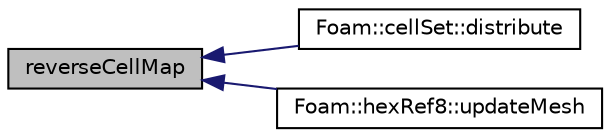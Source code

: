 digraph "reverseCellMap"
{
  bgcolor="transparent";
  edge [fontname="Helvetica",fontsize="10",labelfontname="Helvetica",labelfontsize="10"];
  node [fontname="Helvetica",fontsize="10",shape=record];
  rankdir="LR";
  Node1 [label="reverseCellMap",height=0.2,width=0.4,color="black", fillcolor="grey75", style="filled" fontcolor="black"];
  Node1 -> Node2 [dir="back",color="midnightblue",fontsize="10",style="solid",fontname="Helvetica"];
  Node2 [label="Foam::cellSet::distribute",height=0.2,width=0.4,color="black",URL="$classFoam_1_1cellSet.html#a6a8c541c98cf00b5b2ff4746c95084fb",tooltip="Update any stored data for mesh redistribution. "];
  Node1 -> Node3 [dir="back",color="midnightblue",fontsize="10",style="solid",fontname="Helvetica"];
  Node3 [label="Foam::hexRef8::updateMesh",height=0.2,width=0.4,color="black",URL="$classFoam_1_1hexRef8.html#a97c9017fa6ef5f8319a5d64bdf3fd1b6",tooltip="Update local numbering + undo. "];
}
